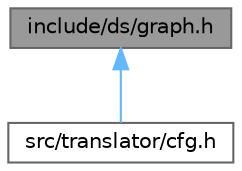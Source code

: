 digraph "include/ds/graph.h"
{
 // INTERACTIVE_SVG=YES
 // LATEX_PDF_SIZE
  bgcolor="transparent";
  edge [fontname=Helvetica,fontsize=10,labelfontname=Helvetica,labelfontsize=10];
  node [fontname=Helvetica,fontsize=10,shape=box,height=0.2,width=0.4];
  Node1 [id="Node000001",label="include/ds/graph.h",height=0.2,width=0.4,color="gray40", fillcolor="grey60", style="filled", fontcolor="black",tooltip="Basit yönlü/yönsüz grafik yardımcıları."];
  Node1 -> Node2 [id="edge1_Node000001_Node000002",dir="back",color="steelblue1",style="solid",tooltip=" "];
  Node2 [id="Node000002",label="src/translator/cfg.h",height=0.2,width=0.4,color="grey40", fillcolor="white", style="filled",URL="$cfg_8h.html",tooltip="Programdan kontrol akışı grafiği (CFG) üretimi yardımcıları"];
}
